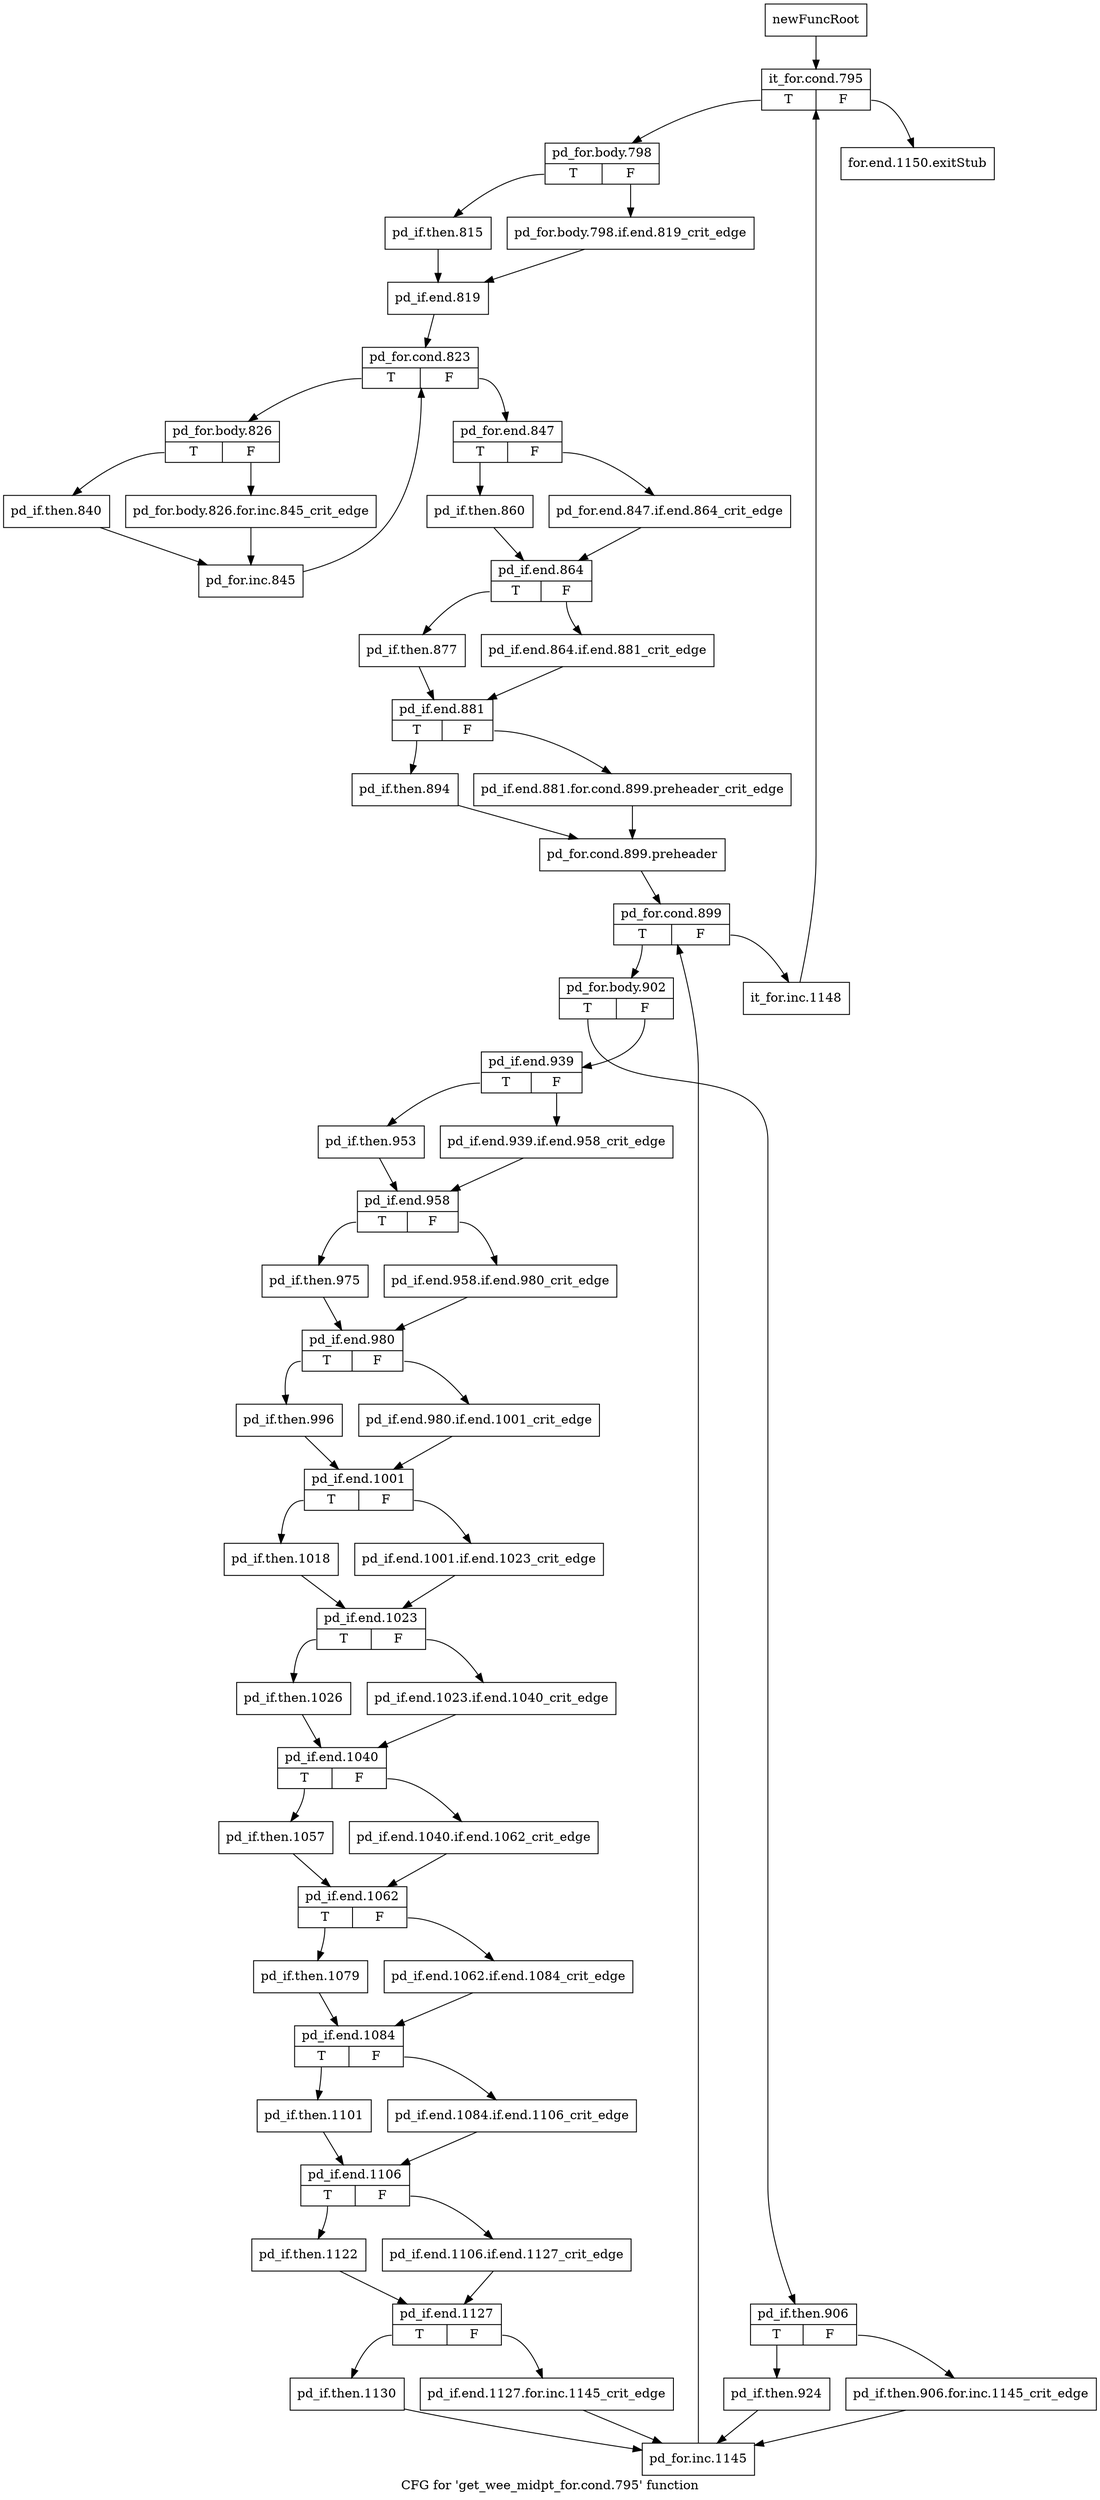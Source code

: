 digraph "CFG for 'get_wee_midpt_for.cond.795' function" {
	label="CFG for 'get_wee_midpt_for.cond.795' function";

	Node0x2fc0d60 [shape=record,label="{newFuncRoot}"];
	Node0x2fc0d60 -> Node0x2fc0e00;
	Node0x2fc0db0 [shape=record,label="{for.end.1150.exitStub}"];
	Node0x2fc0e00 [shape=record,label="{it_for.cond.795|{<s0>T|<s1>F}}"];
	Node0x2fc0e00:s0 -> Node0x2fc0e50;
	Node0x2fc0e00:s1 -> Node0x2fc0db0;
	Node0x2fc0e50 [shape=record,label="{pd_for.body.798|{<s0>T|<s1>F}}"];
	Node0x2fc0e50:s0 -> Node0x2fc0ef0;
	Node0x2fc0e50:s1 -> Node0x2fc0ea0;
	Node0x2fc0ea0 [shape=record,label="{pd_for.body.798.if.end.819_crit_edge}"];
	Node0x2fc0ea0 -> Node0x2fc0f40;
	Node0x2fc0ef0 [shape=record,label="{pd_if.then.815}"];
	Node0x2fc0ef0 -> Node0x2fc0f40;
	Node0x2fc0f40 [shape=record,label="{pd_if.end.819}"];
	Node0x2fc0f40 -> Node0x2fc0f90;
	Node0x2fc0f90 [shape=record,label="{pd_for.cond.823|{<s0>T|<s1>F}}"];
	Node0x2fc0f90:s0 -> Node0x2fc1e90;
	Node0x2fc0f90:s1 -> Node0x2fc0fe0;
	Node0x2fc0fe0 [shape=record,label="{pd_for.end.847|{<s0>T|<s1>F}}"];
	Node0x2fc0fe0:s0 -> Node0x2fc1080;
	Node0x2fc0fe0:s1 -> Node0x2fc1030;
	Node0x2fc1030 [shape=record,label="{pd_for.end.847.if.end.864_crit_edge}"];
	Node0x2fc1030 -> Node0x2fc10d0;
	Node0x2fc1080 [shape=record,label="{pd_if.then.860}"];
	Node0x2fc1080 -> Node0x2fc10d0;
	Node0x2fc10d0 [shape=record,label="{pd_if.end.864|{<s0>T|<s1>F}}"];
	Node0x2fc10d0:s0 -> Node0x2fc1170;
	Node0x2fc10d0:s1 -> Node0x2fc1120;
	Node0x2fc1120 [shape=record,label="{pd_if.end.864.if.end.881_crit_edge}"];
	Node0x2fc1120 -> Node0x2fc11c0;
	Node0x2fc1170 [shape=record,label="{pd_if.then.877}"];
	Node0x2fc1170 -> Node0x2fc11c0;
	Node0x2fc11c0 [shape=record,label="{pd_if.end.881|{<s0>T|<s1>F}}"];
	Node0x2fc11c0:s0 -> Node0x2fc1260;
	Node0x2fc11c0:s1 -> Node0x2fc1210;
	Node0x2fc1210 [shape=record,label="{pd_if.end.881.for.cond.899.preheader_crit_edge}"];
	Node0x2fc1210 -> Node0x2fc12b0;
	Node0x2fc1260 [shape=record,label="{pd_if.then.894}"];
	Node0x2fc1260 -> Node0x2fc12b0;
	Node0x2fc12b0 [shape=record,label="{pd_for.cond.899.preheader}"];
	Node0x2fc12b0 -> Node0x2fc1300;
	Node0x2fc1300 [shape=record,label="{pd_for.cond.899|{<s0>T|<s1>F}}"];
	Node0x2fc1300:s0 -> Node0x2fc13a0;
	Node0x2fc1300:s1 -> Node0x2fc1350;
	Node0x2fc1350 [shape=record,label="{it_for.inc.1148}"];
	Node0x2fc1350 -> Node0x2fc0e00;
	Node0x2fc13a0 [shape=record,label="{pd_for.body.902|{<s0>T|<s1>F}}"];
	Node0x2fc13a0:s0 -> Node0x2fc1d50;
	Node0x2fc13a0:s1 -> Node0x2fc13f0;
	Node0x2fc13f0 [shape=record,label="{pd_if.end.939|{<s0>T|<s1>F}}"];
	Node0x2fc13f0:s0 -> Node0x2fc1490;
	Node0x2fc13f0:s1 -> Node0x2fc1440;
	Node0x2fc1440 [shape=record,label="{pd_if.end.939.if.end.958_crit_edge}"];
	Node0x2fc1440 -> Node0x2fc14e0;
	Node0x2fc1490 [shape=record,label="{pd_if.then.953}"];
	Node0x2fc1490 -> Node0x2fc14e0;
	Node0x2fc14e0 [shape=record,label="{pd_if.end.958|{<s0>T|<s1>F}}"];
	Node0x2fc14e0:s0 -> Node0x2fc1580;
	Node0x2fc14e0:s1 -> Node0x2fc1530;
	Node0x2fc1530 [shape=record,label="{pd_if.end.958.if.end.980_crit_edge}"];
	Node0x2fc1530 -> Node0x2fc15d0;
	Node0x2fc1580 [shape=record,label="{pd_if.then.975}"];
	Node0x2fc1580 -> Node0x2fc15d0;
	Node0x2fc15d0 [shape=record,label="{pd_if.end.980|{<s0>T|<s1>F}}"];
	Node0x2fc15d0:s0 -> Node0x2fc1670;
	Node0x2fc15d0:s1 -> Node0x2fc1620;
	Node0x2fc1620 [shape=record,label="{pd_if.end.980.if.end.1001_crit_edge}"];
	Node0x2fc1620 -> Node0x2fc16c0;
	Node0x2fc1670 [shape=record,label="{pd_if.then.996}"];
	Node0x2fc1670 -> Node0x2fc16c0;
	Node0x2fc16c0 [shape=record,label="{pd_if.end.1001|{<s0>T|<s1>F}}"];
	Node0x2fc16c0:s0 -> Node0x2fc1760;
	Node0x2fc16c0:s1 -> Node0x2fc1710;
	Node0x2fc1710 [shape=record,label="{pd_if.end.1001.if.end.1023_crit_edge}"];
	Node0x2fc1710 -> Node0x2fc17b0;
	Node0x2fc1760 [shape=record,label="{pd_if.then.1018}"];
	Node0x2fc1760 -> Node0x2fc17b0;
	Node0x2fc17b0 [shape=record,label="{pd_if.end.1023|{<s0>T|<s1>F}}"];
	Node0x2fc17b0:s0 -> Node0x2fc1850;
	Node0x2fc17b0:s1 -> Node0x2fc1800;
	Node0x2fc1800 [shape=record,label="{pd_if.end.1023.if.end.1040_crit_edge}"];
	Node0x2fc1800 -> Node0x2fc18a0;
	Node0x2fc1850 [shape=record,label="{pd_if.then.1026}"];
	Node0x2fc1850 -> Node0x2fc18a0;
	Node0x2fc18a0 [shape=record,label="{pd_if.end.1040|{<s0>T|<s1>F}}"];
	Node0x2fc18a0:s0 -> Node0x2fc1940;
	Node0x2fc18a0:s1 -> Node0x2fc18f0;
	Node0x2fc18f0 [shape=record,label="{pd_if.end.1040.if.end.1062_crit_edge}"];
	Node0x2fc18f0 -> Node0x2fc1990;
	Node0x2fc1940 [shape=record,label="{pd_if.then.1057}"];
	Node0x2fc1940 -> Node0x2fc1990;
	Node0x2fc1990 [shape=record,label="{pd_if.end.1062|{<s0>T|<s1>F}}"];
	Node0x2fc1990:s0 -> Node0x2fc1a30;
	Node0x2fc1990:s1 -> Node0x2fc19e0;
	Node0x2fc19e0 [shape=record,label="{pd_if.end.1062.if.end.1084_crit_edge}"];
	Node0x2fc19e0 -> Node0x2fc1a80;
	Node0x2fc1a30 [shape=record,label="{pd_if.then.1079}"];
	Node0x2fc1a30 -> Node0x2fc1a80;
	Node0x2fc1a80 [shape=record,label="{pd_if.end.1084|{<s0>T|<s1>F}}"];
	Node0x2fc1a80:s0 -> Node0x2fc1b20;
	Node0x2fc1a80:s1 -> Node0x2fc1ad0;
	Node0x2fc1ad0 [shape=record,label="{pd_if.end.1084.if.end.1106_crit_edge}"];
	Node0x2fc1ad0 -> Node0x2fc1b70;
	Node0x2fc1b20 [shape=record,label="{pd_if.then.1101}"];
	Node0x2fc1b20 -> Node0x2fc1b70;
	Node0x2fc1b70 [shape=record,label="{pd_if.end.1106|{<s0>T|<s1>F}}"];
	Node0x2fc1b70:s0 -> Node0x2fc1c10;
	Node0x2fc1b70:s1 -> Node0x2fc1bc0;
	Node0x2fc1bc0 [shape=record,label="{pd_if.end.1106.if.end.1127_crit_edge}"];
	Node0x2fc1bc0 -> Node0x2fc1c60;
	Node0x2fc1c10 [shape=record,label="{pd_if.then.1122}"];
	Node0x2fc1c10 -> Node0x2fc1c60;
	Node0x2fc1c60 [shape=record,label="{pd_if.end.1127|{<s0>T|<s1>F}}"];
	Node0x2fc1c60:s0 -> Node0x2fc1d00;
	Node0x2fc1c60:s1 -> Node0x2fc1cb0;
	Node0x2fc1cb0 [shape=record,label="{pd_if.end.1127.for.inc.1145_crit_edge}"];
	Node0x2fc1cb0 -> Node0x2fc1e40;
	Node0x2fc1d00 [shape=record,label="{pd_if.then.1130}"];
	Node0x2fc1d00 -> Node0x2fc1e40;
	Node0x2fc1d50 [shape=record,label="{pd_if.then.906|{<s0>T|<s1>F}}"];
	Node0x2fc1d50:s0 -> Node0x2fc1df0;
	Node0x2fc1d50:s1 -> Node0x2fc1da0;
	Node0x2fc1da0 [shape=record,label="{pd_if.then.906.for.inc.1145_crit_edge}"];
	Node0x2fc1da0 -> Node0x2fc1e40;
	Node0x2fc1df0 [shape=record,label="{pd_if.then.924}"];
	Node0x2fc1df0 -> Node0x2fc1e40;
	Node0x2fc1e40 [shape=record,label="{pd_for.inc.1145}"];
	Node0x2fc1e40 -> Node0x2fc1300;
	Node0x2fc1e90 [shape=record,label="{pd_for.body.826|{<s0>T|<s1>F}}"];
	Node0x2fc1e90:s0 -> Node0x2fc1f30;
	Node0x2fc1e90:s1 -> Node0x2fc1ee0;
	Node0x2fc1ee0 [shape=record,label="{pd_for.body.826.for.inc.845_crit_edge}"];
	Node0x2fc1ee0 -> Node0x2fc1f80;
	Node0x2fc1f30 [shape=record,label="{pd_if.then.840}"];
	Node0x2fc1f30 -> Node0x2fc1f80;
	Node0x2fc1f80 [shape=record,label="{pd_for.inc.845}"];
	Node0x2fc1f80 -> Node0x2fc0f90;
}
